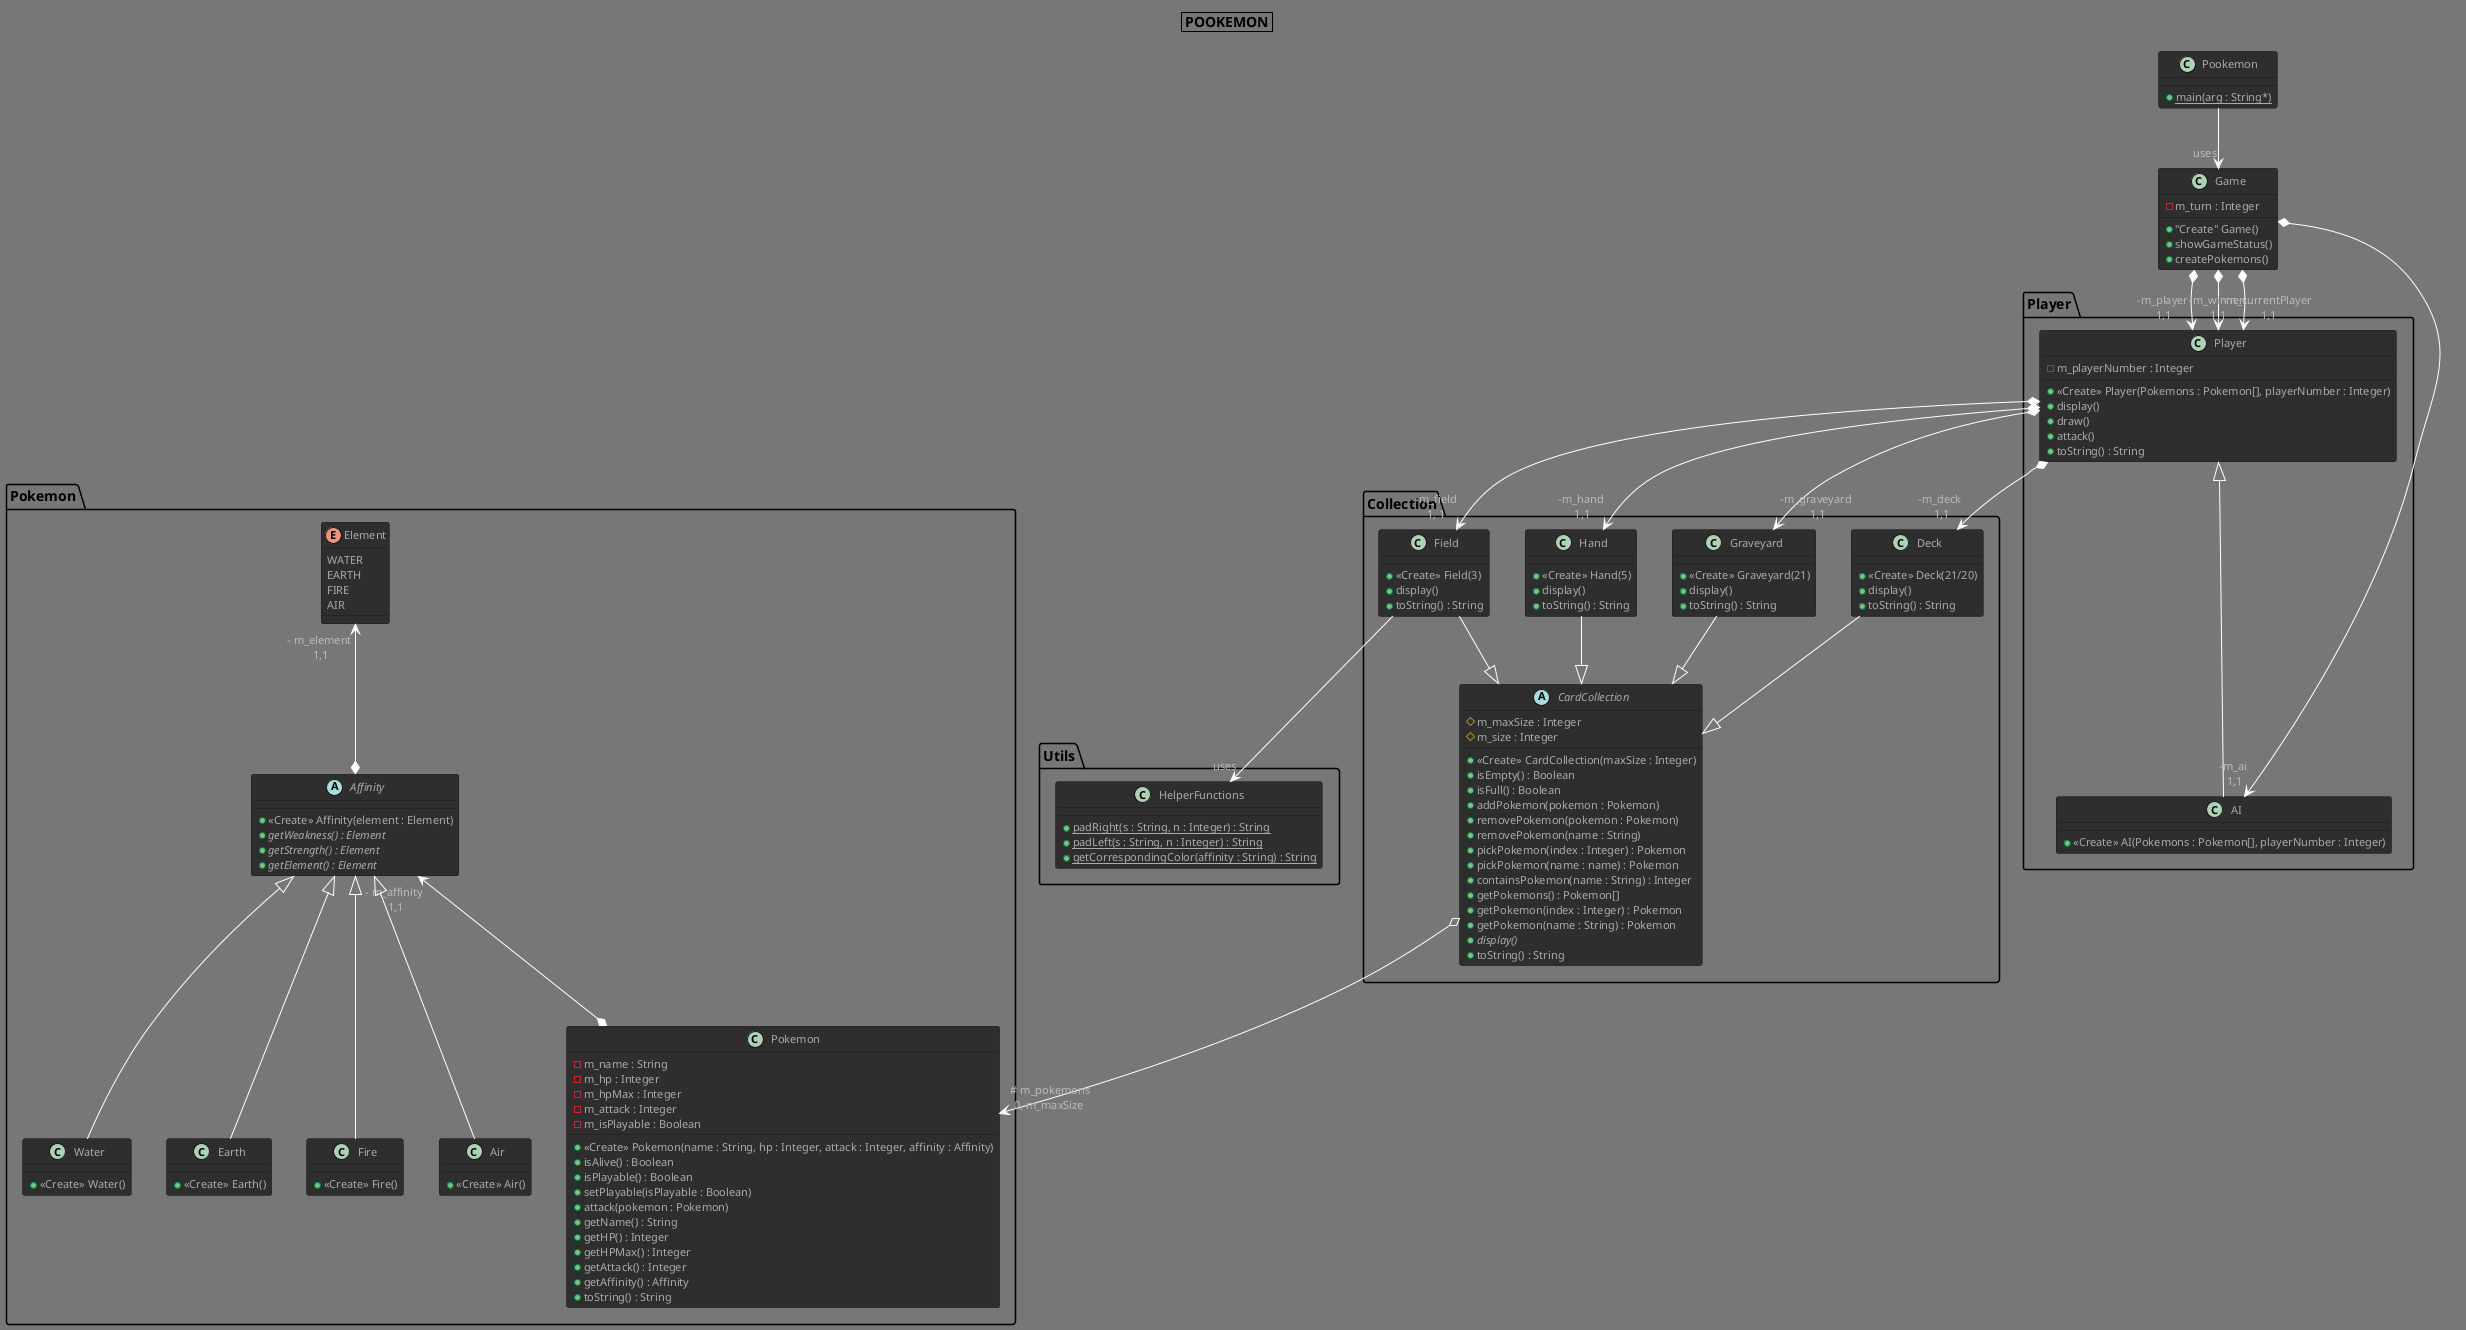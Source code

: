 @startuml POOKEMON
!theme reddress-darkgreen
title | POOKEMON |
top to bottom direction

package Collection
{
    abstract class CardCollection
    {
        # m_maxSize : Integer
        # m_size : Integer
        + <<Create>> CardCollection(maxSize : Integer)
        + isEmpty() : Boolean
        + isFull() : Boolean
        + addPokemon(pokemon : Pokemon)
        + removePokemon(pokemon : Pokemon)
        + removePokemon(name : String)
        + pickPokemon(index : Integer) : Pokemon
        + pickPokemon(name : name) : Pokemon
        + containsPokemon(name : String) : Integer
        + getPokemons() : Pokemon[]
        + getPokemon(index : Integer) : Pokemon
        + getPokemon(name : String) : Pokemon
        + {abstract}display()
        + toString() : String
    }
    class Deck
    {
        + <<Create>> Deck(21/20)
        + display()
        + toString() : String
    }

    class Field
    {
        + <<Create>> Field(3)
        + display()
        + toString() : String
    }

    class Graveyard
    {
        + <<Create>> Graveyard(21)
        + display()
        + toString() : String
    }

    class Hand
    {
        + <<Create>> Hand(5)
        + display()
        + toString() : String
    }
}
' Heritage
Deck --|> CardCollection
Field --|> CardCollection
Graveyard --|> CardCollection
Hand --|> CardCollection

' Agrégations
CardCollection o--> " # m_pokemons\n0, m_maxSize" Pokemon.Pokemon

package Player
{
    class Player
    {
        - m_playerNumber : Integer
        + <<Create>> Player(Pokemons : Pokemon[], playerNumber : Integer)
        + display()
        + draw()
        + attack()
        + toString() : String
    }

    class AI
    {
        + <<Create>> AI(Pokemons : Pokemon[], playerNumber : Integer)
    }
}

Player.Player *--> "-m_field\n1, 1" Collection.Field
Player.Player *--> "-m_graveyard\n 1,1" Collection.Graveyard
Player.Player *--> "-m_deck\n 1,1" Collection.Deck
Player.Player *--> "-m_hand\n 1,1" Collection.Hand

AI --up-|> Player.Player

package Pokemon
{
    class Pokemon
    {
       - m_name : String
       - m_hp : Integer
       - m_hpMax : Integer
       - m_attack : Integer
       - m_isPlayable : Boolean
       + <<Create>> Pokemon(name : String, hp : Integer, attack : Integer, affinity : Affinity)
       + isAlive() : Boolean
       + isPlayable() : Boolean
       + setPlayable(isPlayable : Boolean)
       + attack(pokemon : Pokemon)
       + getName() : String
       + getHP() : Integer
       + getHPMax() : Integer
       + getAttack() : Integer
       + getAffinity() : Affinity
       + toString() : String
    }

    enum Element
    {
        WATER
        EARTH
        FIRE
        AIR
    }

    abstract class Affinity
    {
        + <<Create>> Affinity(element : Element)
        +{abstract} getWeakness() : Element
        +{abstract} getStrength() : Element
        +{abstract} getElement() : Element
    }
    class Water
    {
        + <<Create>> Water()
    }
    class Earth
    {
        + <<Create>> Earth()
    }
    class Fire
    {
        + <<Create>> Fire()
    }
    class Air
    {
        + <<Create>> Air()
    }
}
Pokemon.Element "- m_element\n 1,1"  <--* Pokemon.Affinity
Pokemon.Affinity "- m_affinity\n 1,1" <--* Pokemon.Pokemon
Pokemon.Affinity <|-- Pokemon.Water
Pokemon.Affinity <|-- Pokemon.Earth
Pokemon.Affinity <|-- Pokemon.Fire
Pokemon.Affinity <|-- Pokemon.Air
package Utils
{
    class HelperFunctions
    {
        +{static}padRight(s : String, n : Integer) : String
        +{static}padLeft(s : String, n : Integer) : String
        +{static}getCorrespondingColor(affinity : String) : String
    }
}

class Game
{
    - m_turn : Integer
    + "Create" Game()
    + showGameStatus()
    + createPokemons()
}

Game *--> "-m_player\n 1,1" Player.Player
Game *--> "-m_ai\n 1,1" Player.AI
Game *--> "-m_currentPlayer\n 1,1" Player.Player
Game *--> "-m_winner\n 1,1" Player.Player

class Pookemon
{
    +{static}main(arg : String*)
}

Pookemon --> "uses" Game
Field --> "uses" Utils.HelperFunctions

@enduml